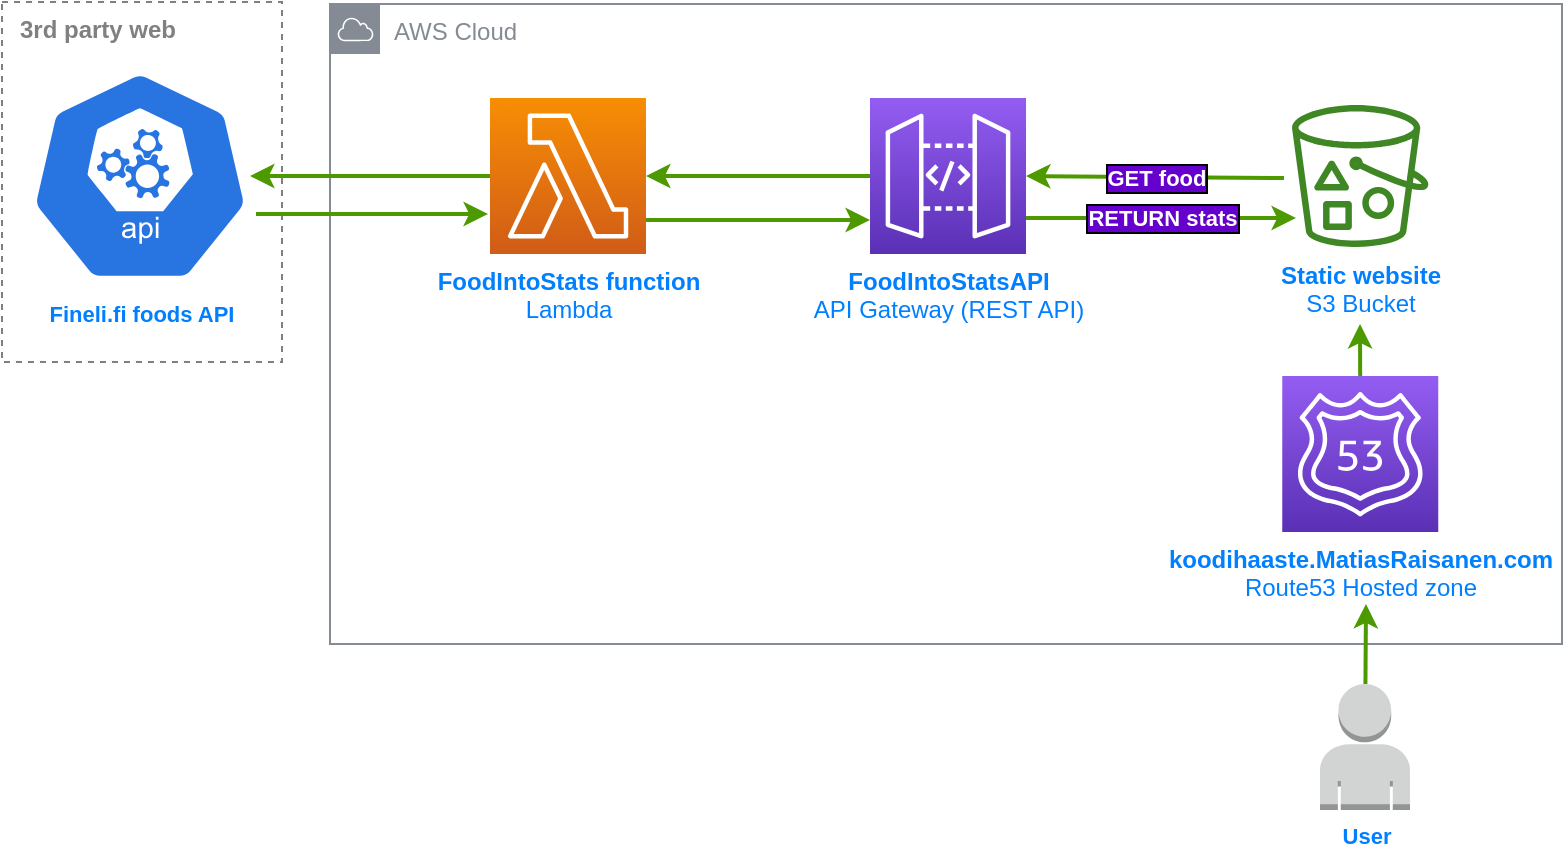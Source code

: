 <mxfile version="20.5.0" type="device"><diagram id="xwm2yCKFupjTG_3PH-Wp" name="Page-1"><mxGraphModel dx="815" dy="553" grid="1" gridSize="10" guides="1" tooltips="1" connect="1" arrows="1" fold="1" page="1" pageScale="1" pageWidth="827" pageHeight="1169" math="0" shadow="0"><root><mxCell id="0"/><mxCell id="1" parent="0"/><mxCell id="YPyvCcQsIqpML-xq_xVL-1" value="" style="rounded=0;whiteSpace=wrap;html=1;fillColor=none;dashed=1;strokeColor=#808080;" parent="1" vertex="1"><mxGeometry x="6" y="39" width="140" height="180" as="geometry"/></mxCell><mxCell id="2GJSY5aYCOrNIW1YlnAH-18" value="AWS Cloud" style="points=[[0,0],[0.25,0],[0.5,0],[0.75,0],[1,0],[1,0.25],[1,0.5],[1,0.75],[1,1],[0.75,1],[0.5,1],[0.25,1],[0,1],[0,0.75],[0,0.5],[0,0.25]];outlineConnect=0;gradientColor=none;html=1;whiteSpace=wrap;fontSize=12;fontStyle=0;container=1;pointerEvents=0;collapsible=0;recursiveResize=0;shape=mxgraph.aws4.group;grIcon=mxgraph.aws4.group_aws_cloud;strokeColor=#858B94;fillColor=none;verticalAlign=top;align=left;spacingLeft=30;fontColor=#858B94;dashed=0;" parent="1" vertex="1"><mxGeometry x="170" y="40" width="616" height="320" as="geometry"/></mxCell><mxCell id="LtDOuTQ39GvWO2Fx8b3P-21" value="" style="edgeStyle=orthogonalEdgeStyle;shape=connector;rounded=0;orthogonalLoop=1;jettySize=auto;html=1;labelBackgroundColor=default;strokeColor=#4D9900;strokeWidth=2;fontFamily=Helvetica;fontSize=11;fontColor=#007FFF;endArrow=classic;" parent="2GJSY5aYCOrNIW1YlnAH-18" source="BmDGQLYra--W-K-DoZlu-3" target="gthEMVS7y0xNyNdEzm3U-1" edge="1"><mxGeometry relative="1" as="geometry"/></mxCell><mxCell id="LtDOuTQ39GvWO2Fx8b3P-23" value="RETURN stats" style="edgeStyle=orthogonalEdgeStyle;shape=connector;rounded=0;orthogonalLoop=1;jettySize=auto;html=1;labelBackgroundColor=#6600CC;strokeColor=#4D9900;strokeWidth=2;fontFamily=Helvetica;fontSize=11;fontColor=#FFFFFF;endArrow=classic;labelBorderColor=default;spacingTop=0;spacingLeft=0;fontStyle=1" parent="2GJSY5aYCOrNIW1YlnAH-18" edge="1"><mxGeometry relative="1" as="geometry"><mxPoint x="348" y="107" as="sourcePoint"/><mxPoint x="483" y="107" as="targetPoint"/></mxGeometry></mxCell><mxCell id="BmDGQLYra--W-K-DoZlu-3" value="&lt;b&gt;FoodIntoStatsAPI&lt;/b&gt;&lt;br&gt;API Gateway (REST API)" style="sketch=0;points=[[0,0,0],[0.25,0,0],[0.5,0,0],[0.75,0,0],[1,0,0],[0,1,0],[0.25,1,0],[0.5,1,0],[0.75,1,0],[1,1,0],[0,0.25,0],[0,0.5,0],[0,0.75,0],[1,0.25,0],[1,0.5,0],[1,0.75,0]];outlineConnect=0;fontColor=#007FFF;gradientColor=#945DF2;gradientDirection=north;fillColor=#5A30B5;strokeColor=#ffffff;dashed=0;verticalLabelPosition=bottom;verticalAlign=top;align=center;fontSize=12;fontStyle=0;aspect=fixed;shape=mxgraph.aws4.resourceIcon;resIcon=mxgraph.aws4.api_gateway;html=1;labelPosition=center;" parent="2GJSY5aYCOrNIW1YlnAH-18" vertex="1"><mxGeometry x="270" y="47" width="78" height="78" as="geometry"/></mxCell><mxCell id="LtDOuTQ39GvWO2Fx8b3P-22" value="" style="edgeStyle=orthogonalEdgeStyle;shape=connector;rounded=0;orthogonalLoop=1;jettySize=auto;html=1;labelBackgroundColor=default;strokeColor=#4D9900;strokeWidth=2;fontFamily=Helvetica;fontSize=11;fontColor=#007FFF;endArrow=classic;" parent="2GJSY5aYCOrNIW1YlnAH-18" edge="1"><mxGeometry relative="1" as="geometry"><mxPoint x="158" y="108" as="sourcePoint"/><mxPoint x="270" y="108" as="targetPoint"/></mxGeometry></mxCell><mxCell id="gthEMVS7y0xNyNdEzm3U-1" value="&lt;b&gt;FoodIntoStats&amp;nbsp;function&lt;/b&gt;&lt;br&gt;Lambda" style="sketch=0;points=[[0,0,0],[0.25,0,0],[0.5,0,0],[0.75,0,0],[1,0,0],[0,1,0],[0.25,1,0],[0.5,1,0],[0.75,1,0],[1,1,0],[0,0.25,0],[0,0.5,0],[0,0.75,0],[1,0.25,0],[1,0.5,0],[1,0.75,0]];outlineConnect=0;fontColor=#007FFF;gradientColor=#F78E04;gradientDirection=north;fillColor=#D05C17;strokeColor=#ffffff;dashed=0;verticalLabelPosition=bottom;verticalAlign=top;align=center;fontSize=12;fontStyle=0;aspect=fixed;shape=mxgraph.aws4.resourceIcon;resIcon=mxgraph.aws4.lambda;html=1;" parent="2GJSY5aYCOrNIW1YlnAH-18" vertex="1"><mxGeometry x="80" y="47" width="78" height="78" as="geometry"/></mxCell><mxCell id="-xcAe9-d7gHpZYY9VSKh-9" value="&lt;b&gt;Static website&lt;/b&gt;&lt;br&gt;S3 Bucket" style="sketch=0;outlineConnect=0;fontColor=#007FFF;gradientColor=none;fillColor=#3F8624;strokeColor=none;dashed=0;verticalLabelPosition=bottom;verticalAlign=top;align=center;fontSize=12;fontStyle=0;aspect=fixed;pointerEvents=1;shape=mxgraph.aws4.bucket_with_objects;html=1;" parent="2GJSY5aYCOrNIW1YlnAH-18" vertex="1"><mxGeometry x="481" y="50.5" width="68.27" height="71" as="geometry"/></mxCell><mxCell id="LtDOuTQ39GvWO2Fx8b3P-20" value="GET food" style="endArrow=classic;html=1;rounded=0;labelBackgroundColor=#6600CC;strokeColor=#4D9900;strokeWidth=2;fontFamily=Helvetica;fontSize=11;fontColor=#FFFFFF;shape=connector;entryX=1;entryY=0.5;entryDx=0;entryDy=0;entryPerimeter=0;labelBorderColor=default;fontStyle=1" parent="2GJSY5aYCOrNIW1YlnAH-18" target="BmDGQLYra--W-K-DoZlu-3" edge="1"><mxGeometry width="50" height="50" relative="1" as="geometry"><mxPoint x="477" y="87" as="sourcePoint"/><mxPoint x="373" y="87" as="targetPoint"/></mxGeometry></mxCell><mxCell id="QzyAW5fRtaBCOXhbAxFr-6" value="" style="edgeStyle=none;shape=connector;rounded=0;orthogonalLoop=1;jettySize=auto;html=1;labelBackgroundColor=#6600CC;labelBorderColor=default;strokeColor=#4D9900;strokeWidth=2;fontFamily=Helvetica;fontSize=11;fontColor=#007FFE;endArrow=classic;" edge="1" parent="2GJSY5aYCOrNIW1YlnAH-18"><mxGeometry relative="1" as="geometry"><mxPoint x="515.137" y="200" as="sourcePoint"/><mxPoint x="515" y="160" as="targetPoint"/></mxGeometry></mxCell><mxCell id="LtDOuTQ39GvWO2Fx8b3P-39" value="" style="edgeStyle=orthogonalEdgeStyle;shape=connector;rounded=0;orthogonalLoop=1;jettySize=auto;html=1;labelBackgroundColor=default;strokeColor=#4D9900;strokeWidth=2;fontFamily=Helvetica;fontSize=11;fontColor=#007FFF;endArrow=classic;" parent="2GJSY5aYCOrNIW1YlnAH-18" edge="1"><mxGeometry relative="1" as="geometry"><mxPoint x="-37" y="105" as="sourcePoint"/><mxPoint x="79" y="105" as="targetPoint"/></mxGeometry></mxCell><mxCell id="LtDOuTQ39GvWO2Fx8b3P-24" value="&lt;font color=&quot;#007ffe&quot;&gt;&lt;b&gt;koodihaaste.MatiasRaisanen.com&lt;/b&gt;&lt;br&gt;Route53 Hosted zone&lt;br&gt;&lt;/font&gt;" style="sketch=0;points=[[0,0,0],[0.25,0,0],[0.5,0,0],[0.75,0,0],[1,0,0],[0,1,0],[0.25,1,0],[0.5,1,0],[0.75,1,0],[1,1,0],[0,0.25,0],[0,0.5,0],[0,0.75,0],[1,0.25,0],[1,0.5,0],[1,0.75,0]];outlineConnect=0;fontColor=#232F3E;gradientColor=#945DF2;gradientDirection=north;fillColor=#5A30B5;strokeColor=#ffffff;dashed=0;verticalLabelPosition=bottom;verticalAlign=top;align=center;html=1;fontSize=12;fontStyle=0;aspect=fixed;shape=mxgraph.aws4.resourceIcon;resIcon=mxgraph.aws4.route_53;fontFamily=Helvetica;" parent="2GJSY5aYCOrNIW1YlnAH-18" vertex="1"><mxGeometry x="476.13" y="186" width="78" height="78" as="geometry"/></mxCell><mxCell id="LtDOuTQ39GvWO2Fx8b3P-35" value="" style="edgeStyle=orthogonalEdgeStyle;shape=connector;rounded=0;orthogonalLoop=1;jettySize=auto;html=1;labelBackgroundColor=default;strokeColor=#4D9900;strokeWidth=2;fontFamily=Helvetica;fontSize=11;fontColor=#007FFE;endArrow=none;endFill=0;startArrow=classic;startFill=1;" parent="1" source="LtDOuTQ39GvWO2Fx8b3P-33" target="gthEMVS7y0xNyNdEzm3U-1" edge="1"><mxGeometry relative="1" as="geometry"><mxPoint x="165" y="129" as="targetPoint"/></mxGeometry></mxCell><mxCell id="LtDOuTQ39GvWO2Fx8b3P-33" value="" style="sketch=0;html=1;dashed=0;whitespace=wrap;fillColor=#2875E2;strokeColor=#ffffff;points=[[0.005,0.63,0],[0.1,0.2,0],[0.9,0.2,0],[0.5,0,0],[0.995,0.63,0],[0.72,0.99,0],[0.5,1,0],[0.28,0.99,0]];shape=mxgraph.kubernetes.icon;prIcon=api;fontFamily=Helvetica;fontSize=11;fontColor=#007FFE;" parent="1" vertex="1"><mxGeometry x="20" y="69.5" width="110" height="113" as="geometry"/></mxCell><mxCell id="LtDOuTQ39GvWO2Fx8b3P-36" value="Fineli.fi foods API" style="text;html=1;strokeColor=none;fillColor=none;align=center;verticalAlign=middle;whiteSpace=wrap;rounded=0;fontFamily=Helvetica;fontSize=11;fontColor=#007FFE;fontStyle=1" parent="1" vertex="1"><mxGeometry x="26" y="180" width="100" height="30" as="geometry"/></mxCell><mxCell id="QzyAW5fRtaBCOXhbAxFr-8" value="" style="edgeStyle=none;shape=connector;rounded=0;orthogonalLoop=1;jettySize=auto;html=1;labelBackgroundColor=#6600CC;labelBorderColor=default;strokeColor=#4D9900;strokeWidth=2;fontFamily=Helvetica;fontSize=11;fontColor=#007FFE;endArrow=classic;" edge="1" parent="1" source="QzyAW5fRtaBCOXhbAxFr-7"><mxGeometry relative="1" as="geometry"><mxPoint x="688" y="340" as="targetPoint"/></mxGeometry></mxCell><mxCell id="YPyvCcQsIqpML-xq_xVL-2" value="&lt;b&gt;3rd party web&lt;br&gt;&lt;/b&gt;" style="text;html=1;strokeColor=none;fillColor=none;align=center;verticalAlign=middle;whiteSpace=wrap;rounded=0;dashed=1;fontColor=#808080;" parent="1" vertex="1"><mxGeometry x="7" y="38" width="94" height="30" as="geometry"/></mxCell><mxCell id="QzyAW5fRtaBCOXhbAxFr-7" value="&lt;b&gt;User&lt;/b&gt;" style="outlineConnect=0;dashed=0;verticalLabelPosition=bottom;verticalAlign=top;align=center;html=1;shape=mxgraph.aws3.user;fillColor=#D2D3D3;gradientColor=none;fontFamily=Helvetica;fontSize=11;fontColor=#007FFE;" vertex="1" parent="1"><mxGeometry x="665" y="380" width="45" height="63" as="geometry"/></mxCell></root></mxGraphModel></diagram></mxfile>